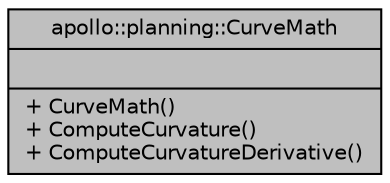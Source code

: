 digraph "apollo::planning::CurveMath"
{
  edge [fontname="Helvetica",fontsize="10",labelfontname="Helvetica",labelfontsize="10"];
  node [fontname="Helvetica",fontsize="10",shape=record];
  Node1 [label="{apollo::planning::CurveMath\n||+ CurveMath()\l+ ComputeCurvature()\l+ ComputeCurvatureDerivative()\l}",height=0.2,width=0.4,color="black", fillcolor="grey75", style="filled" fontcolor="black"];
}
